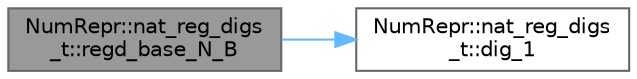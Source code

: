 digraph "NumRepr::nat_reg_digs_t::regd_base_N_B"
{
 // INTERACTIVE_SVG=YES
 // LATEX_PDF_SIZE
  bgcolor="transparent";
  edge [fontname=Helvetica,fontsize=10,labelfontname=Helvetica,labelfontsize=10];
  node [fontname=Helvetica,fontsize=10,shape=box,height=0.2,width=0.4];
  rankdir="LR";
  Node1 [label="NumRepr::nat_reg_digs\l_t::regd_base_N_B",height=0.2,width=0.4,color="gray40", fillcolor="grey60", style="filled", fontcolor="black",tooltip=" "];
  Node1 -> Node2 [color="steelblue1",style="solid"];
  Node2 [label="NumRepr::nat_reg_digs\l_t::dig_1",height=0.2,width=0.4,color="grey40", fillcolor="white", style="filled",URL="$struct_num_repr_1_1nat__reg__digs__t.html#af5f8d64e4139b59eada5483f2e3b4713",tooltip=" "];
}
